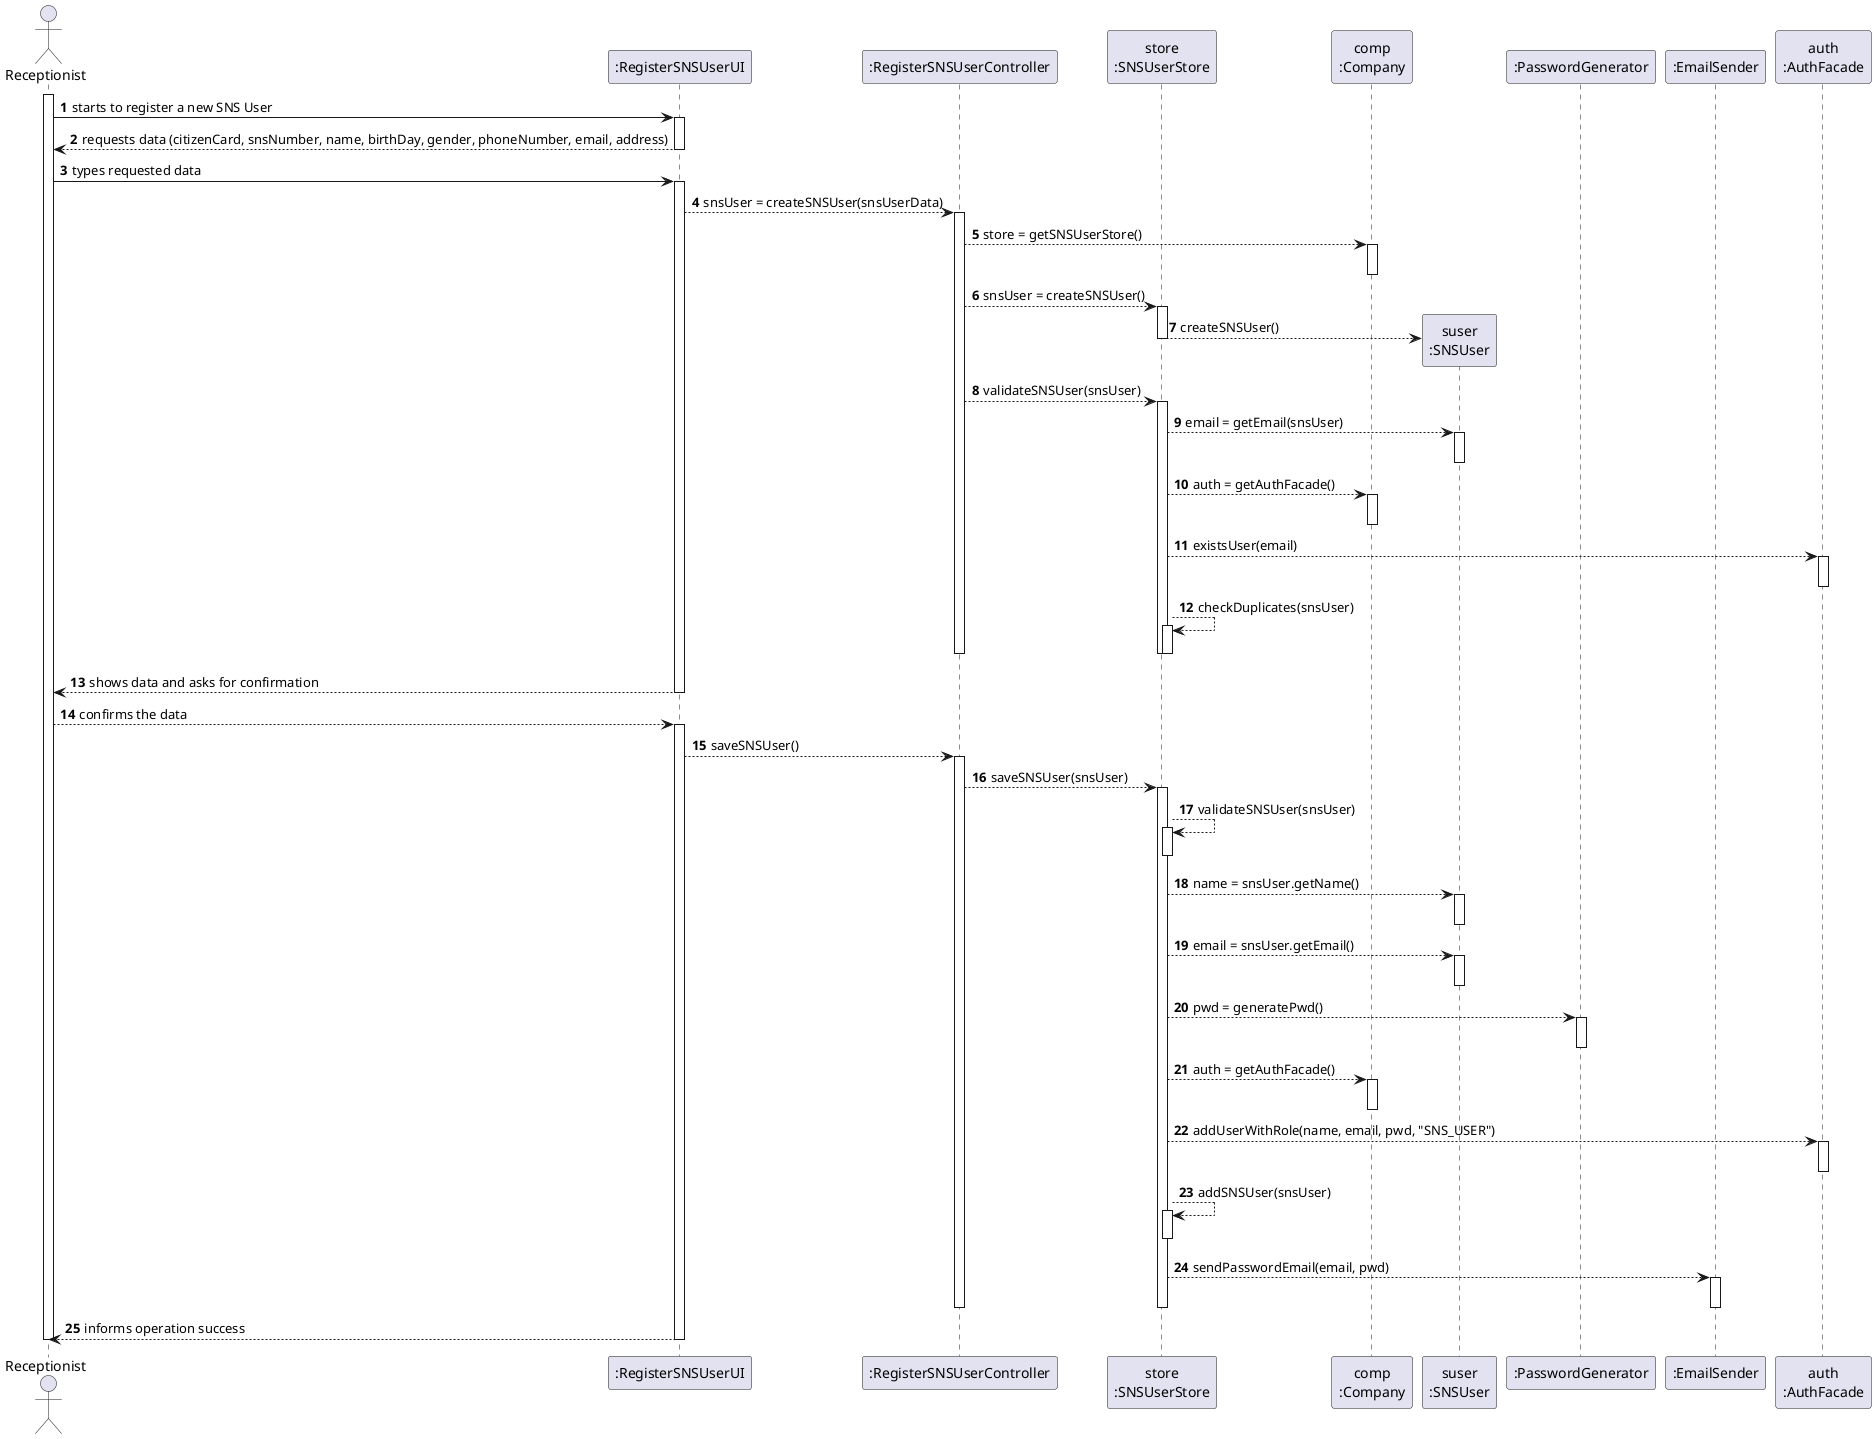 @startuml Sequence Diagram
autonumber
'hide footbox
actor "Receptionist" as RECEPT

participant ":RegisterSNSUserUI" as UI
participant ":RegisterSNSUserController" as CTRL
participant "store\n:SNSUserStore" as STORE
participant "comp\n:Company" as COMP
participant "suser\n:SNSUser" as SUSER
participant ":PasswordGenerator" as PWDGEN
participant ":EmailSender" as EMAIL
participant "auth\n:AuthFacade" as AUTH

activate RECEPT
RECEPT -> UI : starts to register a new SNS User
activate UI
UI --> RECEPT : requests data (citizenCard, snsNumber, name, birthDay, gender, phoneNumber, email, address)
deactivate UI

RECEPT -> UI : types requested data
activate UI

UI --> CTRL : snsUser = createSNSUser(snsUserData)
activate CTRL

CTRL --> COMP : store = getSNSUserStore()
activate COMP
deactivate COMP

CTRL --> STORE : snsUser = createSNSUser()
activate STORE

STORE --> SUSER** : createSNSUser()

deactivate STORE

CTRL --> STORE : validateSNSUser(snsUser)
activate STORE

STORE --> SUSER : email = getEmail(snsUser)
activate SUSER
deactivate SUSER

STORE --> COMP : auth = getAuthFacade()
activate COMP
deactivate COMP

STORE --> AUTH : existsUser(email)
activate AUTH
deactivate AUTH

STORE --> STORE : checkDuplicates(snsUser)
activate STORE
deactivate STORE

deactivate STORE
deactivate CTRL

UI --> RECEPT : shows data and asks for confirmation
deactivate UI


RECEPT --> UI : confirms the data
activate UI

UI --> CTRL : saveSNSUser()
activate CTRL

CTRL --> STORE : saveSNSUser(snsUser)
activate STORE

STORE --> STORE : validateSNSUser(snsUser)
activate STORE
deactivate STORE

STORE --> SUSER : name = snsUser.getName()
activate SUSER
deactivate SUSER

STORE --> SUSER : email = snsUser.getEmail()
activate SUSER
deactivate SUSER

STORE --> PWDGEN : pwd = generatePwd()
activate PWDGEN
deactivate PWDGEN

STORE --> COMP : auth = getAuthFacade()
activate COMP
deactivate COMP

STORE --> AUTH : addUserWithRole(name, email, pwd, "SNS_USER")
activate AUTH
deactivate AUTH

STORE --> STORE : addSNSUser(snsUser)
activate STORE
deactivate STORE

STORE --> EMAIL : sendPasswordEmail(email, pwd)
activate EMAIL
deactivate EMAIL

deactivate STORE
deactivate CTRL

UI --> RECEPT : informs operation success
deactivate UI

deactivate RECEPT

@enduml
